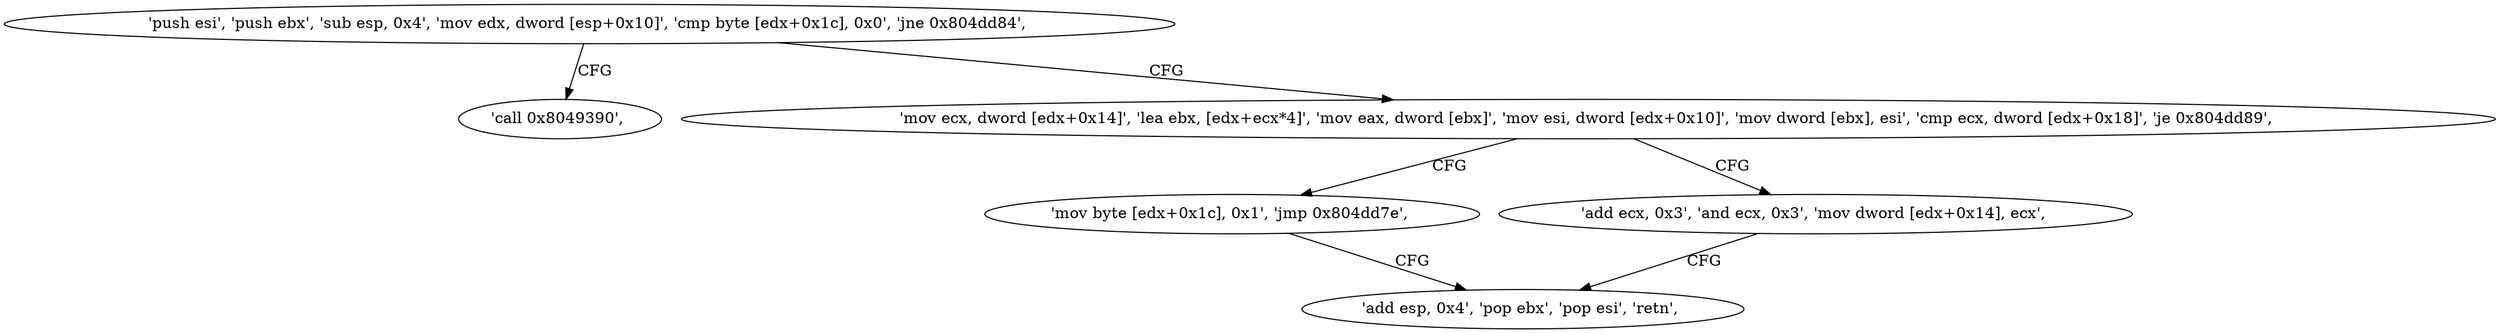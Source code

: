 digraph "func" {
"134536532" [label = "'push esi', 'push ebx', 'sub esp, 0x4', 'mov edx, dword [esp+0x10]', 'cmp byte [edx+0x1c], 0x0', 'jne 0x804dd84', " ]
"134536580" [label = "'call 0x8049390', " ]
"134536547" [label = "'mov ecx, dword [edx+0x14]', 'lea ebx, [edx+ecx*4]', 'mov eax, dword [ebx]', 'mov esi, dword [edx+0x10]', 'mov dword [ebx], esi', 'cmp ecx, dword [edx+0x18]', 'je 0x804dd89', " ]
"134536585" [label = "'mov byte [edx+0x1c], 0x1', 'jmp 0x804dd7e', " ]
"134536565" [label = "'add ecx, 0x3', 'and ecx, 0x3', 'mov dword [edx+0x14], ecx', " ]
"134536574" [label = "'add esp, 0x4', 'pop ebx', 'pop esi', 'retn', " ]
"134536532" -> "134536580" [ label = "CFG" ]
"134536532" -> "134536547" [ label = "CFG" ]
"134536547" -> "134536585" [ label = "CFG" ]
"134536547" -> "134536565" [ label = "CFG" ]
"134536585" -> "134536574" [ label = "CFG" ]
"134536565" -> "134536574" [ label = "CFG" ]
}

